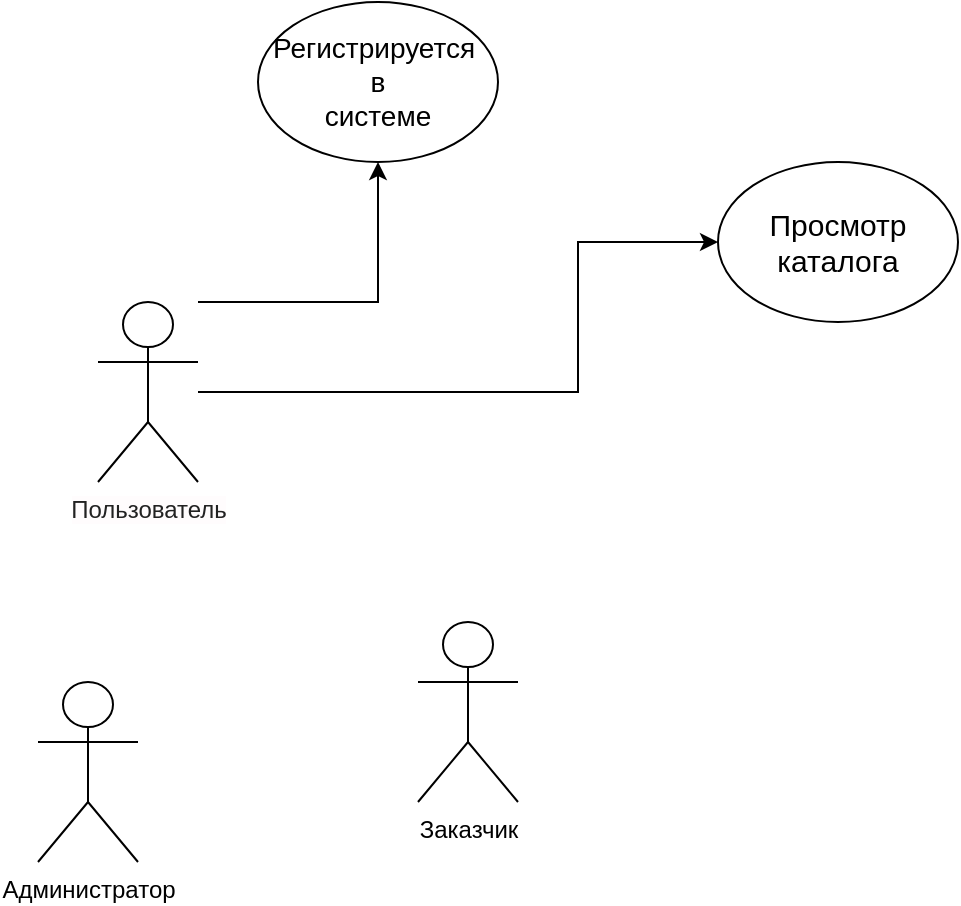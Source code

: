 <mxfile version="14.5.1" type="github">
  <diagram id="EMp8i1ytYOoWYOSHFc4I" name="Page-1">
    <mxGraphModel dx="868" dy="453" grid="1" gridSize="10" guides="1" tooltips="1" connect="1" arrows="1" fold="1" page="1" pageScale="1" pageWidth="827" pageHeight="1169" math="0" shadow="0">
      <root>
        <mxCell id="0" />
        <mxCell id="1" parent="0" />
        <mxCell id="BPmMlELdBAgBM8hU0nrf-12" value="" style="edgeStyle=orthogonalEdgeStyle;rounded=0;orthogonalLoop=1;jettySize=auto;html=1;" edge="1" parent="1" source="BPmMlELdBAgBM8hU0nrf-1" target="BPmMlELdBAgBM8hU0nrf-11">
          <mxGeometry relative="1" as="geometry">
            <Array as="points">
              <mxPoint x="220" y="280" />
            </Array>
          </mxGeometry>
        </mxCell>
        <mxCell id="BPmMlELdBAgBM8hU0nrf-14" value="" style="edgeStyle=orthogonalEdgeStyle;rounded=0;orthogonalLoop=1;jettySize=auto;html=1;fontSize=14;" edge="1" parent="1" source="BPmMlELdBAgBM8hU0nrf-1" target="BPmMlELdBAgBM8hU0nrf-13">
          <mxGeometry relative="1" as="geometry">
            <Array as="points">
              <mxPoint x="320" y="325" />
              <mxPoint x="320" y="250" />
            </Array>
          </mxGeometry>
        </mxCell>
        <mxCell id="BPmMlELdBAgBM8hU0nrf-1" value="&lt;font color=&quot;#222222&quot; style=&quot;background-color: rgb(255 , 252 , 253)&quot;&gt;Пользователь&lt;/font&gt;" style="shape=umlActor;verticalLabelPosition=bottom;verticalAlign=top;html=1;outlineConnect=0;labelBorderColor=none;" vertex="1" parent="1">
          <mxGeometry x="80" y="280" width="50" height="90" as="geometry" />
        </mxCell>
        <mxCell id="BPmMlELdBAgBM8hU0nrf-2" value="Администратор&lt;br&gt;" style="shape=umlActor;verticalLabelPosition=bottom;verticalAlign=top;html=1;outlineConnect=0;" vertex="1" parent="1">
          <mxGeometry x="50" y="470" width="50" height="90" as="geometry" />
        </mxCell>
        <mxCell id="BPmMlELdBAgBM8hU0nrf-4" value="Заказчик&lt;br&gt;" style="shape=umlActor;verticalLabelPosition=bottom;verticalAlign=top;html=1;outlineConnect=0;" vertex="1" parent="1">
          <mxGeometry x="240" y="440" width="50" height="90" as="geometry" />
        </mxCell>
        <mxCell id="BPmMlELdBAgBM8hU0nrf-11" value="Регистрируется&amp;nbsp;&lt;br style=&quot;font-size: 14px;&quot;&gt;в&lt;br style=&quot;font-size: 14px;&quot;&gt;системе" style="ellipse;whiteSpace=wrap;html=1;verticalAlign=middle;fontSize=14;horizontal=1;" vertex="1" parent="1">
          <mxGeometry x="160" y="130" width="120" height="80" as="geometry" />
        </mxCell>
        <mxCell id="BPmMlELdBAgBM8hU0nrf-13" value="Просмотр &lt;br style=&quot;font-size: 15px;&quot;&gt;каталога" style="ellipse;whiteSpace=wrap;html=1;verticalAlign=middle;fontSize=15;" vertex="1" parent="1">
          <mxGeometry x="390" y="210" width="120" height="80" as="geometry" />
        </mxCell>
      </root>
    </mxGraphModel>
  </diagram>
</mxfile>
